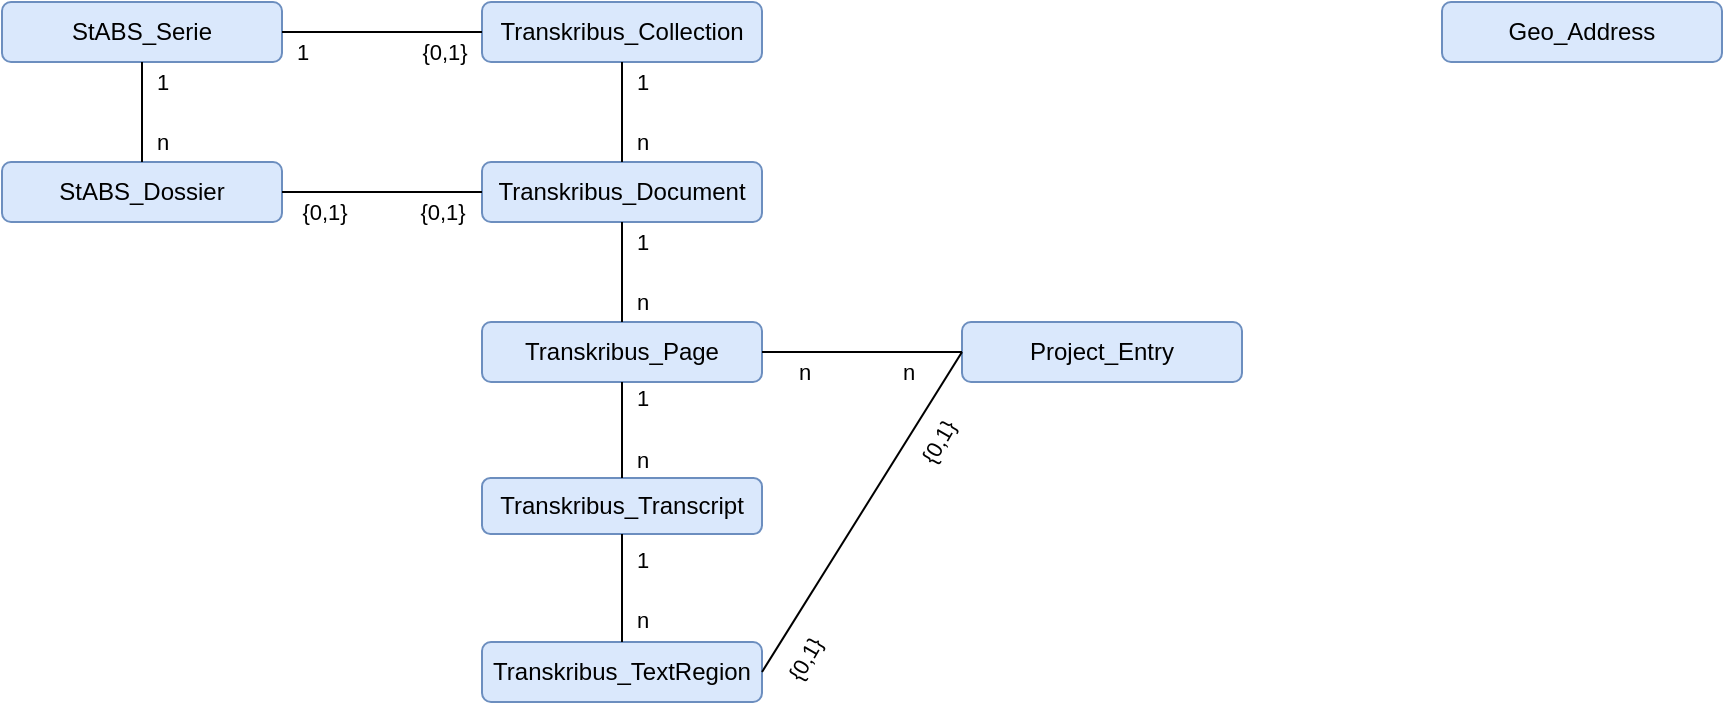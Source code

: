 <mxfile version="21.6.5" type="device">
  <diagram name="Seite-1" id="zACNzoBjilEqJe3dGPYi">
    <mxGraphModel dx="1434" dy="844" grid="1" gridSize="10" guides="1" tooltips="1" connect="1" arrows="1" fold="1" page="1" pageScale="1" pageWidth="413" pageHeight="583" math="0" shadow="0">
      <root>
        <mxCell id="0" />
        <mxCell id="1" parent="0" />
        <mxCell id="uG92Sf3wsvAc2I4nnPaD-1" value="StABS_Serie" style="rounded=1;whiteSpace=wrap;html=1;fillColor=#dae8fc;strokeColor=#6c8ebf;" parent="1" vertex="1">
          <mxGeometry x="10" y="10" width="140" height="30" as="geometry" />
        </mxCell>
        <mxCell id="uG92Sf3wsvAc2I4nnPaD-2" value="StABS_Dossier" style="rounded=1;whiteSpace=wrap;html=1;fillColor=#dae8fc;strokeColor=#6c8ebf;" parent="1" vertex="1">
          <mxGeometry x="10" y="90" width="140" height="30" as="geometry" />
        </mxCell>
        <mxCell id="uG92Sf3wsvAc2I4nnPaD-3" value="Transkribus_Collection" style="rounded=1;whiteSpace=wrap;html=1;fillColor=#dae8fc;strokeColor=#6c8ebf;" parent="1" vertex="1">
          <mxGeometry x="250" y="10" width="140" height="30" as="geometry" />
        </mxCell>
        <mxCell id="uG92Sf3wsvAc2I4nnPaD-4" value="Transkribus_Document" style="rounded=1;whiteSpace=wrap;html=1;fillColor=#dae8fc;strokeColor=#6c8ebf;" parent="1" vertex="1">
          <mxGeometry x="250" y="90" width="140" height="30" as="geometry" />
        </mxCell>
        <mxCell id="uG92Sf3wsvAc2I4nnPaD-5" value="Transkribus_Page" style="rounded=1;whiteSpace=wrap;html=1;fillColor=#dae8fc;strokeColor=#6c8ebf;" parent="1" vertex="1">
          <mxGeometry x="250" y="170" width="140" height="30" as="geometry" />
        </mxCell>
        <mxCell id="uG92Sf3wsvAc2I4nnPaD-6" value="Transkribus_Transcript" style="rounded=1;whiteSpace=wrap;html=1;fillColor=#dae8fc;strokeColor=#6c8ebf;" parent="1" vertex="1">
          <mxGeometry x="250" y="248" width="140" height="28" as="geometry" />
        </mxCell>
        <mxCell id="uG92Sf3wsvAc2I4nnPaD-7" value="Transkribus_TextRegion" style="rounded=1;whiteSpace=wrap;html=1;fillColor=#dae8fc;strokeColor=#6c8ebf;" parent="1" vertex="1">
          <mxGeometry x="250" y="330" width="140" height="30" as="geometry" />
        </mxCell>
        <mxCell id="uG92Sf3wsvAc2I4nnPaD-8" value="" style="endArrow=none;html=1;rounded=0;entryX=0.5;entryY=1;entryDx=0;entryDy=0;exitX=0.5;exitY=0;exitDx=0;exitDy=0;" parent="1" source="uG92Sf3wsvAc2I4nnPaD-2" target="uG92Sf3wsvAc2I4nnPaD-1" edge="1">
          <mxGeometry width="50" height="50" relative="1" as="geometry">
            <mxPoint x="170" y="120" as="sourcePoint" />
            <mxPoint x="220" y="70" as="targetPoint" />
          </mxGeometry>
        </mxCell>
        <mxCell id="uG92Sf3wsvAc2I4nnPaD-9" value="1" style="edgeLabel;html=1;align=center;verticalAlign=middle;resizable=0;points=[];" parent="uG92Sf3wsvAc2I4nnPaD-8" vertex="1" connectable="0">
          <mxGeometry x="-0.501" y="1" relative="1" as="geometry">
            <mxPoint x="11" y="-28" as="offset" />
          </mxGeometry>
        </mxCell>
        <mxCell id="uG92Sf3wsvAc2I4nnPaD-10" value="n" style="edgeLabel;html=1;align=center;verticalAlign=middle;resizable=0;points=[];" parent="uG92Sf3wsvAc2I4nnPaD-8" vertex="1" connectable="0">
          <mxGeometry x="-0.596" y="-2" relative="1" as="geometry">
            <mxPoint x="8" as="offset" />
          </mxGeometry>
        </mxCell>
        <mxCell id="uG92Sf3wsvAc2I4nnPaD-11" value="" style="endArrow=none;html=1;rounded=0;entryX=1;entryY=0.5;entryDx=0;entryDy=0;exitX=0;exitY=0.5;exitDx=0;exitDy=0;" parent="1" source="uG92Sf3wsvAc2I4nnPaD-3" target="uG92Sf3wsvAc2I4nnPaD-1" edge="1">
          <mxGeometry width="50" height="50" relative="1" as="geometry">
            <mxPoint x="90" y="100" as="sourcePoint" />
            <mxPoint x="90" y="50" as="targetPoint" />
          </mxGeometry>
        </mxCell>
        <mxCell id="uG92Sf3wsvAc2I4nnPaD-14" value="{0,1}" style="edgeLabel;html=1;align=center;verticalAlign=middle;resizable=0;points=[];" parent="uG92Sf3wsvAc2I4nnPaD-11" vertex="1" connectable="0">
          <mxGeometry x="0.231" y="2" relative="1" as="geometry">
            <mxPoint x="42" y="8" as="offset" />
          </mxGeometry>
        </mxCell>
        <mxCell id="uG92Sf3wsvAc2I4nnPaD-15" value="1" style="edgeLabel;html=1;align=center;verticalAlign=middle;resizable=0;points=[];" parent="uG92Sf3wsvAc2I4nnPaD-11" vertex="1" connectable="0">
          <mxGeometry relative="1" as="geometry">
            <mxPoint x="-40" y="10" as="offset" />
          </mxGeometry>
        </mxCell>
        <mxCell id="uG92Sf3wsvAc2I4nnPaD-16" value="" style="endArrow=none;html=1;rounded=0;entryX=1;entryY=0.5;entryDx=0;entryDy=0;exitX=0;exitY=0.5;exitDx=0;exitDy=0;" parent="1" source="uG92Sf3wsvAc2I4nnPaD-4" target="uG92Sf3wsvAc2I4nnPaD-2" edge="1">
          <mxGeometry width="50" height="50" relative="1" as="geometry">
            <mxPoint x="250" y="150" as="sourcePoint" />
            <mxPoint x="150" y="150" as="targetPoint" />
          </mxGeometry>
        </mxCell>
        <mxCell id="uG92Sf3wsvAc2I4nnPaD-17" value="{0,1}" style="edgeLabel;html=1;align=center;verticalAlign=middle;resizable=0;points=[];" parent="uG92Sf3wsvAc2I4nnPaD-16" vertex="1" connectable="0">
          <mxGeometry x="0.231" y="2" relative="1" as="geometry">
            <mxPoint x="-18" y="8" as="offset" />
          </mxGeometry>
        </mxCell>
        <mxCell id="uG92Sf3wsvAc2I4nnPaD-18" value="{0,1}" style="edgeLabel;html=1;align=center;verticalAlign=middle;resizable=0;points=[];" parent="uG92Sf3wsvAc2I4nnPaD-16" vertex="1" connectable="0">
          <mxGeometry relative="1" as="geometry">
            <mxPoint x="30" y="10" as="offset" />
          </mxGeometry>
        </mxCell>
        <mxCell id="uG92Sf3wsvAc2I4nnPaD-19" value="" style="endArrow=none;html=1;rounded=0;entryX=0.5;entryY=1;entryDx=0;entryDy=0;exitX=0.5;exitY=0;exitDx=0;exitDy=0;" parent="1" source="uG92Sf3wsvAc2I4nnPaD-4" target="uG92Sf3wsvAc2I4nnPaD-3" edge="1">
          <mxGeometry width="50" height="50" relative="1" as="geometry">
            <mxPoint x="320" y="80" as="sourcePoint" />
            <mxPoint x="319.8" y="50" as="targetPoint" />
          </mxGeometry>
        </mxCell>
        <mxCell id="uG92Sf3wsvAc2I4nnPaD-20" value="1" style="edgeLabel;html=1;align=center;verticalAlign=middle;resizable=0;points=[];" parent="uG92Sf3wsvAc2I4nnPaD-19" vertex="1" connectable="0">
          <mxGeometry x="-0.501" y="1" relative="1" as="geometry">
            <mxPoint x="11" y="-28" as="offset" />
          </mxGeometry>
        </mxCell>
        <mxCell id="uG92Sf3wsvAc2I4nnPaD-21" value="n" style="edgeLabel;html=1;align=center;verticalAlign=middle;resizable=0;points=[];" parent="uG92Sf3wsvAc2I4nnPaD-19" vertex="1" connectable="0">
          <mxGeometry x="-0.596" y="-2" relative="1" as="geometry">
            <mxPoint x="8" as="offset" />
          </mxGeometry>
        </mxCell>
        <mxCell id="uG92Sf3wsvAc2I4nnPaD-23" value="" style="endArrow=none;html=1;rounded=0;entryX=0.5;entryY=1;entryDx=0;entryDy=0;exitX=0.5;exitY=0;exitDx=0;exitDy=0;" parent="1" source="uG92Sf3wsvAc2I4nnPaD-5" target="uG92Sf3wsvAc2I4nnPaD-4" edge="1">
          <mxGeometry width="50" height="50" relative="1" as="geometry">
            <mxPoint x="330" y="100" as="sourcePoint" />
            <mxPoint x="330" y="50" as="targetPoint" />
          </mxGeometry>
        </mxCell>
        <mxCell id="uG92Sf3wsvAc2I4nnPaD-24" value="1" style="edgeLabel;html=1;align=center;verticalAlign=middle;resizable=0;points=[];" parent="uG92Sf3wsvAc2I4nnPaD-23" vertex="1" connectable="0">
          <mxGeometry x="-0.501" y="1" relative="1" as="geometry">
            <mxPoint x="11" y="-28" as="offset" />
          </mxGeometry>
        </mxCell>
        <mxCell id="uG92Sf3wsvAc2I4nnPaD-25" value="n" style="edgeLabel;html=1;align=center;verticalAlign=middle;resizable=0;points=[];" parent="uG92Sf3wsvAc2I4nnPaD-23" vertex="1" connectable="0">
          <mxGeometry x="-0.596" y="-2" relative="1" as="geometry">
            <mxPoint x="8" as="offset" />
          </mxGeometry>
        </mxCell>
        <mxCell id="uG92Sf3wsvAc2I4nnPaD-26" value="" style="endArrow=none;html=1;rounded=0;entryX=0.5;entryY=1;entryDx=0;entryDy=0;exitX=0.5;exitY=0;exitDx=0;exitDy=0;" parent="1" source="uG92Sf3wsvAc2I4nnPaD-6" target="uG92Sf3wsvAc2I4nnPaD-5" edge="1">
          <mxGeometry width="50" height="50" relative="1" as="geometry">
            <mxPoint x="360" y="230" as="sourcePoint" />
            <mxPoint x="330" y="130" as="targetPoint" />
          </mxGeometry>
        </mxCell>
        <mxCell id="uG92Sf3wsvAc2I4nnPaD-27" value="1" style="edgeLabel;html=1;align=center;verticalAlign=middle;resizable=0;points=[];" parent="uG92Sf3wsvAc2I4nnPaD-26" vertex="1" connectable="0">
          <mxGeometry x="-0.501" y="1" relative="1" as="geometry">
            <mxPoint x="11" y="-28" as="offset" />
          </mxGeometry>
        </mxCell>
        <mxCell id="uG92Sf3wsvAc2I4nnPaD-28" value="n" style="edgeLabel;html=1;align=center;verticalAlign=middle;resizable=0;points=[];" parent="uG92Sf3wsvAc2I4nnPaD-26" vertex="1" connectable="0">
          <mxGeometry x="-0.596" y="-2" relative="1" as="geometry">
            <mxPoint x="8" as="offset" />
          </mxGeometry>
        </mxCell>
        <mxCell id="uG92Sf3wsvAc2I4nnPaD-29" value="" style="endArrow=none;html=1;rounded=0;entryX=0.5;entryY=1;entryDx=0;entryDy=0;exitX=0.5;exitY=0;exitDx=0;exitDy=0;" parent="1" source="uG92Sf3wsvAc2I4nnPaD-7" target="uG92Sf3wsvAc2I4nnPaD-6" edge="1">
          <mxGeometry width="50" height="50" relative="1" as="geometry">
            <mxPoint x="330" y="258" as="sourcePoint" />
            <mxPoint x="330" y="210" as="targetPoint" />
          </mxGeometry>
        </mxCell>
        <mxCell id="uG92Sf3wsvAc2I4nnPaD-30" value="1" style="edgeLabel;html=1;align=center;verticalAlign=middle;resizable=0;points=[];" parent="uG92Sf3wsvAc2I4nnPaD-29" vertex="1" connectable="0">
          <mxGeometry x="-0.501" y="1" relative="1" as="geometry">
            <mxPoint x="11" y="-28" as="offset" />
          </mxGeometry>
        </mxCell>
        <mxCell id="uG92Sf3wsvAc2I4nnPaD-31" value="n" style="edgeLabel;html=1;align=center;verticalAlign=middle;resizable=0;points=[];" parent="uG92Sf3wsvAc2I4nnPaD-29" vertex="1" connectable="0">
          <mxGeometry x="-0.596" y="-2" relative="1" as="geometry">
            <mxPoint x="8" as="offset" />
          </mxGeometry>
        </mxCell>
        <mxCell id="qkeUUqMane6HgTf5xaCt-1" value="Project_Entry" style="rounded=1;whiteSpace=wrap;html=1;fillColor=#dae8fc;strokeColor=#6c8ebf;" parent="1" vertex="1">
          <mxGeometry x="490" y="170" width="140" height="30" as="geometry" />
        </mxCell>
        <mxCell id="qkeUUqMane6HgTf5xaCt-2" value="" style="endArrow=none;html=1;rounded=0;entryX=1;entryY=0.5;entryDx=0;entryDy=0;exitX=0;exitY=0.5;exitDx=0;exitDy=0;" parent="1" source="qkeUUqMane6HgTf5xaCt-1" target="uG92Sf3wsvAc2I4nnPaD-5" edge="1">
          <mxGeometry width="50" height="50" relative="1" as="geometry">
            <mxPoint x="500" y="220" as="sourcePoint" />
            <mxPoint x="400" y="220" as="targetPoint" />
          </mxGeometry>
        </mxCell>
        <mxCell id="qkeUUqMane6HgTf5xaCt-3" value="n" style="edgeLabel;html=1;align=center;verticalAlign=middle;resizable=0;points=[];" parent="qkeUUqMane6HgTf5xaCt-2" vertex="1" connectable="0">
          <mxGeometry x="0.231" y="2" relative="1" as="geometry">
            <mxPoint x="-18" y="8" as="offset" />
          </mxGeometry>
        </mxCell>
        <mxCell id="qkeUUqMane6HgTf5xaCt-4" value="n" style="edgeLabel;html=1;align=center;verticalAlign=middle;resizable=0;points=[];" parent="qkeUUqMane6HgTf5xaCt-2" vertex="1" connectable="0">
          <mxGeometry relative="1" as="geometry">
            <mxPoint x="23" y="10" as="offset" />
          </mxGeometry>
        </mxCell>
        <mxCell id="qkeUUqMane6HgTf5xaCt-5" value="" style="endArrow=none;html=1;rounded=0;entryX=1;entryY=0.5;entryDx=0;entryDy=0;exitX=0;exitY=0.5;exitDx=0;exitDy=0;" parent="1" source="qkeUUqMane6HgTf5xaCt-1" target="uG92Sf3wsvAc2I4nnPaD-7" edge="1">
          <mxGeometry width="50" height="50" relative="1" as="geometry">
            <mxPoint x="560" y="310" as="sourcePoint" />
            <mxPoint x="460" y="310" as="targetPoint" />
          </mxGeometry>
        </mxCell>
        <mxCell id="qkeUUqMane6HgTf5xaCt-6" value="{0,1}" style="edgeLabel;html=1;align=center;verticalAlign=middle;resizable=0;points=[];rotation=-60;" parent="qkeUUqMane6HgTf5xaCt-5" vertex="1" connectable="0">
          <mxGeometry x="0.231" y="2" relative="1" as="geometry">
            <mxPoint x="-19" y="55" as="offset" />
          </mxGeometry>
        </mxCell>
        <mxCell id="qkeUUqMane6HgTf5xaCt-7" value="{0,1}" style="edgeLabel;html=1;align=center;verticalAlign=middle;resizable=0;points=[];rotation=-60;" parent="qkeUUqMane6HgTf5xaCt-5" vertex="1" connectable="0">
          <mxGeometry relative="1" as="geometry">
            <mxPoint x="38" y="-35" as="offset" />
          </mxGeometry>
        </mxCell>
        <mxCell id="aBk79II-PA_LNuBIdqdQ-1" value="Geo_Address" style="rounded=1;whiteSpace=wrap;html=1;fillColor=#dae8fc;strokeColor=#6c8ebf;" vertex="1" parent="1">
          <mxGeometry x="730" y="10" width="140" height="30" as="geometry" />
        </mxCell>
      </root>
    </mxGraphModel>
  </diagram>
</mxfile>
